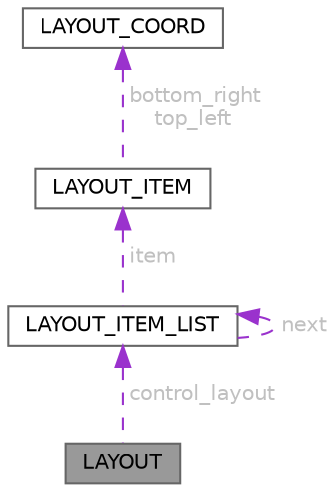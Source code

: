 digraph "LAYOUT"
{
 // LATEX_PDF_SIZE
  bgcolor="transparent";
  edge [fontname=Helvetica,fontsize=10,labelfontname=Helvetica,labelfontsize=10];
  node [fontname=Helvetica,fontsize=10,shape=box,height=0.2,width=0.4];
  Node1 [id="Node000001",label="LAYOUT",height=0.2,width=0.4,color="gray40", fillcolor="grey60", style="filled", fontcolor="black",tooltip="Structure representing a dialog layout."];
  Node2 -> Node1 [id="edge1_Node000001_Node000002",dir="back",color="darkorchid3",style="dashed",tooltip=" ",label=" control_layout",fontcolor="grey" ];
  Node2 [id="Node000002",label="LAYOUT_ITEM_LIST",height=0.2,width=0.4,color="gray40", fillcolor="white", style="filled",URL="$struct_l_a_y_o_u_t___i_t_e_m___l_i_s_t.html",tooltip=" "];
  Node3 -> Node2 [id="edge2_Node000002_Node000003",dir="back",color="darkorchid3",style="dashed",tooltip=" ",label=" item",fontcolor="grey" ];
  Node3 [id="Node000003",label="LAYOUT_ITEM",height=0.2,width=0.4,color="gray40", fillcolor="white", style="filled",URL="$struct_l_a_y_o_u_t___i_t_e_m.html",tooltip=" "];
  Node4 -> Node3 [id="edge3_Node000003_Node000004",dir="back",color="darkorchid3",style="dashed",tooltip=" ",label=" bottom_right\ntop_left",fontcolor="grey" ];
  Node4 [id="Node000004",label="LAYOUT_COORD",height=0.2,width=0.4,color="gray40", fillcolor="white", style="filled",URL="$struct_l_a_y_o_u_t___c_o_o_r_d.html",tooltip=" "];
  Node2 -> Node2 [id="edge4_Node000002_Node000002",dir="back",color="darkorchid3",style="dashed",tooltip=" ",label=" next",fontcolor="grey" ];
}
